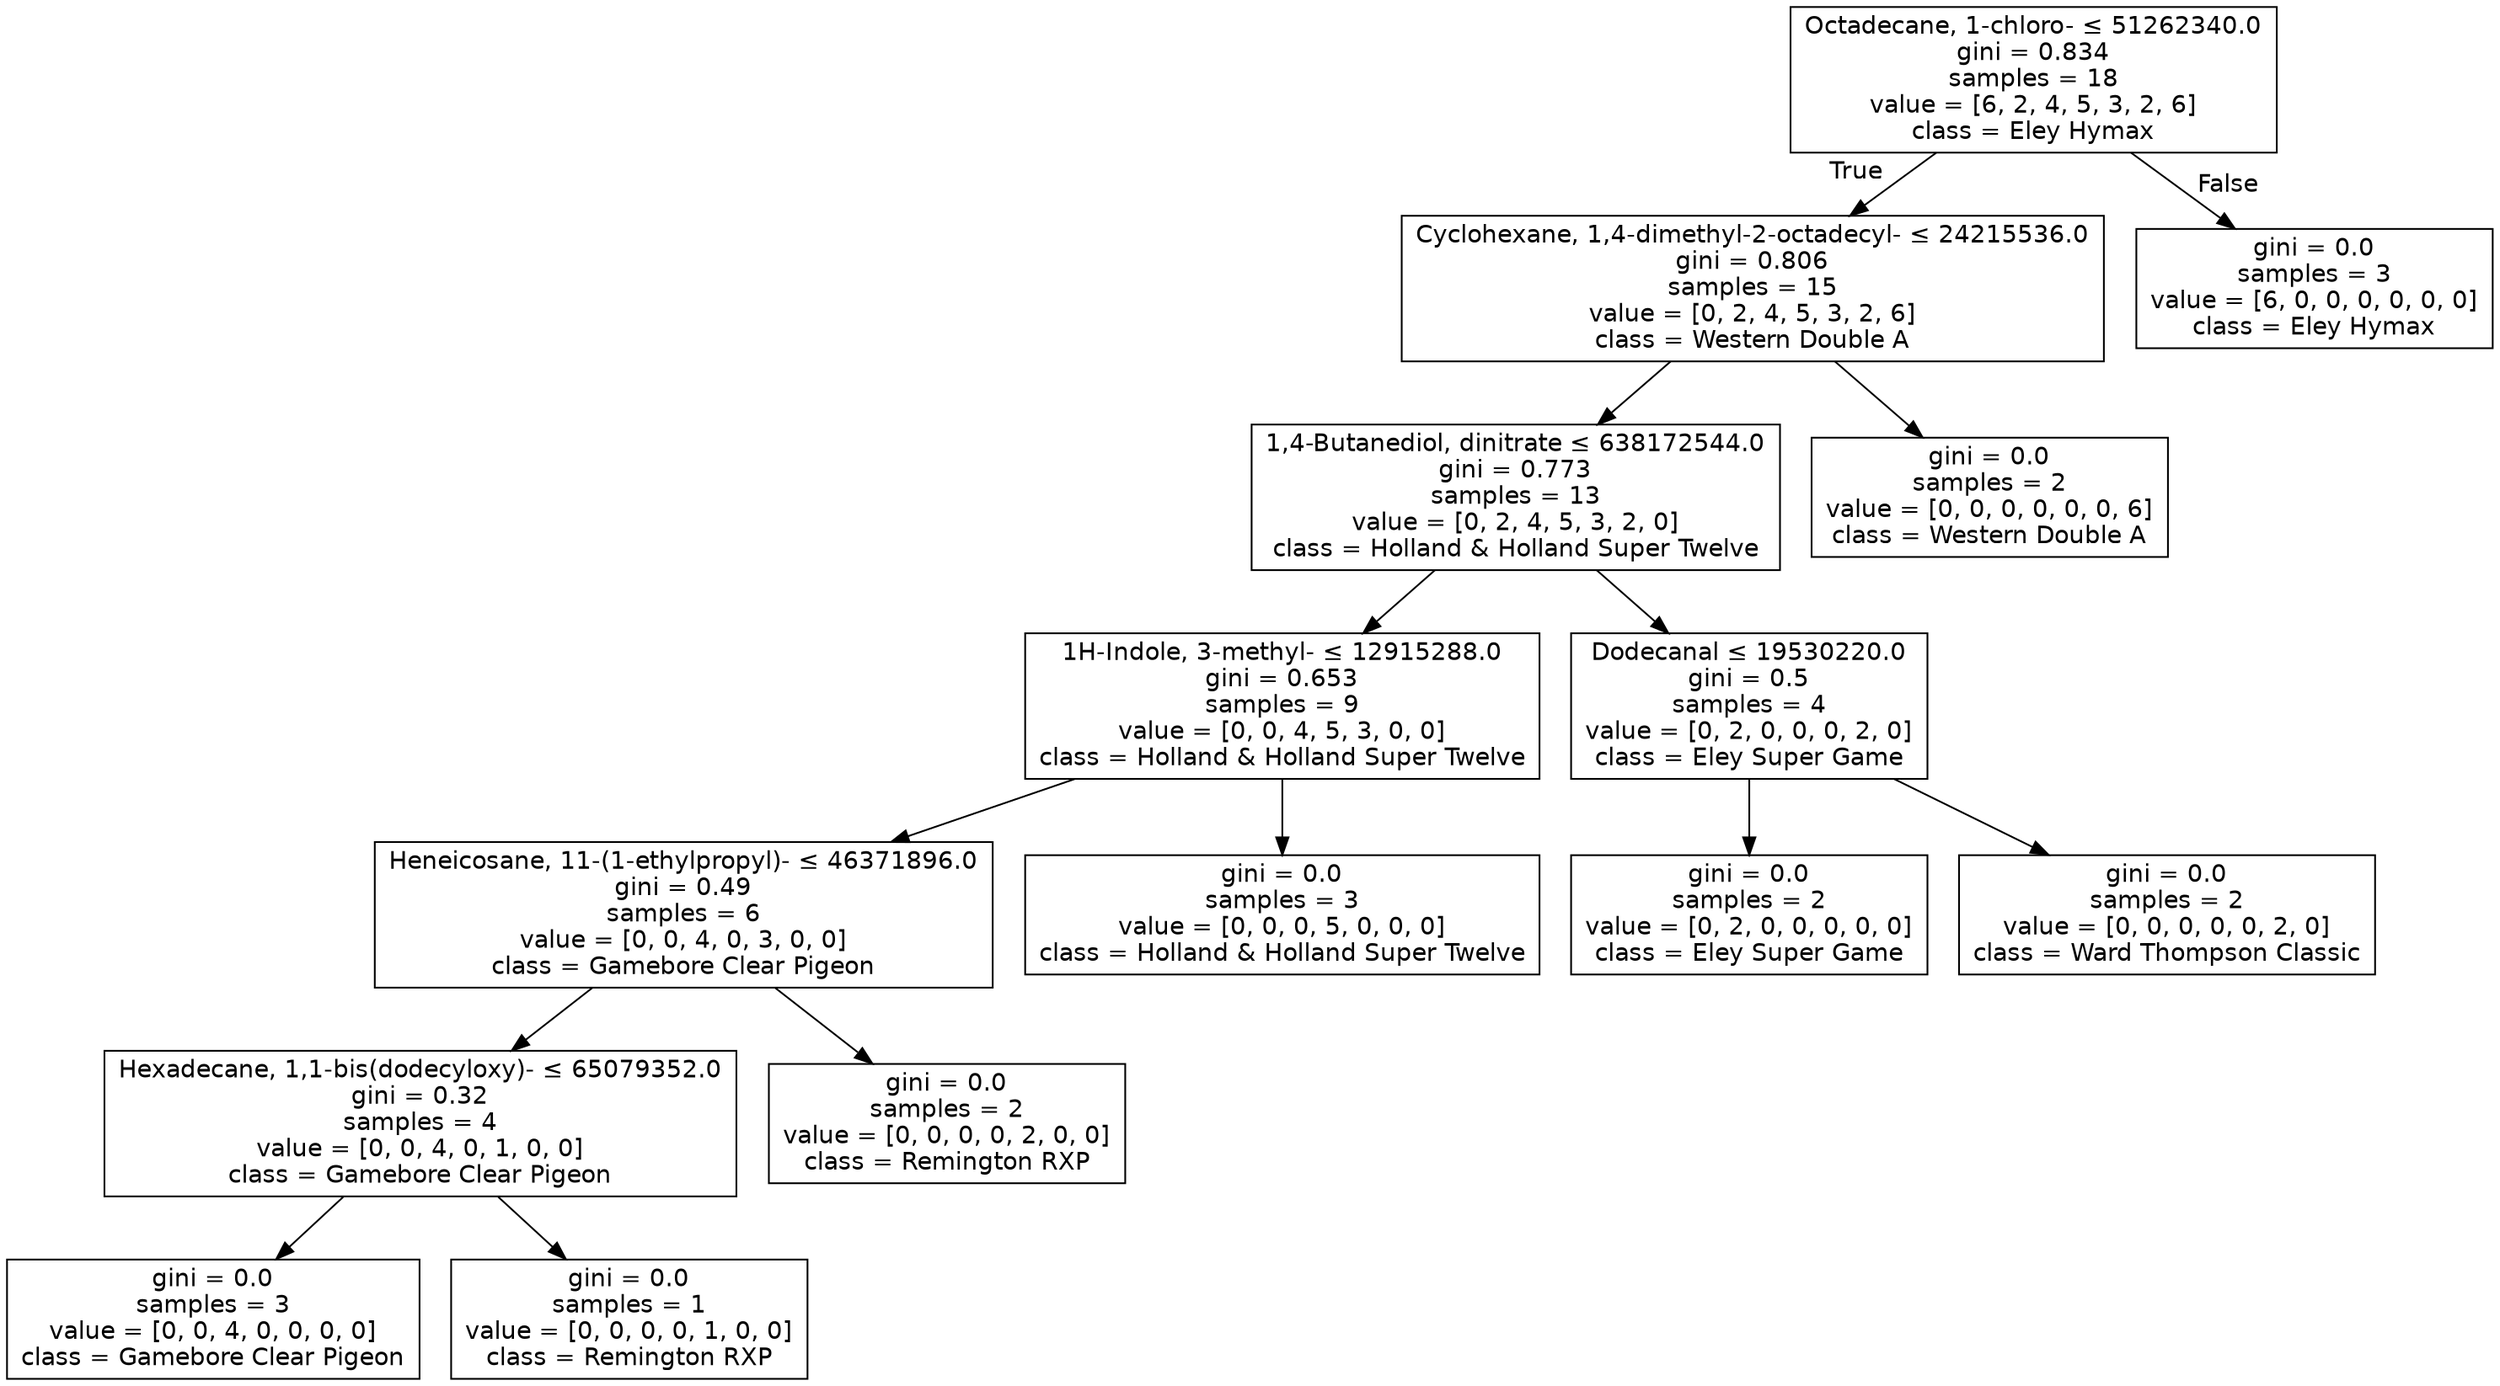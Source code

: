 digraph Tree {
node [shape=box, fontname="helvetica"] ;
edge [fontname="helvetica"] ;
0 [label=<Octadecane, 1-chloro- &le; 51262340.0<br/>gini = 0.834<br/>samples = 18<br/>value = [6, 2, 4, 5, 3, 2, 6]<br/>class = Eley Hymax>] ;
1 [label=<Cyclohexane, 1,4-dimethyl-2-octadecyl- &le; 24215536.0<br/>gini = 0.806<br/>samples = 15<br/>value = [0, 2, 4, 5, 3, 2, 6]<br/>class = Western Double A>] ;
0 -> 1 [labeldistance=2.5, labelangle=45, headlabel="True"] ;
2 [label=<1,4-Butanediol, dinitrate &le; 638172544.0<br/>gini = 0.773<br/>samples = 13<br/>value = [0, 2, 4, 5, 3, 2, 0]<br/>class = Holland &amp; Holland Super Twelve>] ;
1 -> 2 ;
3 [label=<1H-Indole, 3-methyl- &le; 12915288.0<br/>gini = 0.653<br/>samples = 9<br/>value = [0, 0, 4, 5, 3, 0, 0]<br/>class = Holland &amp; Holland Super Twelve>] ;
2 -> 3 ;
4 [label=<Heneicosane, 11-(1-ethylpropyl)- &le; 46371896.0<br/>gini = 0.49<br/>samples = 6<br/>value = [0, 0, 4, 0, 3, 0, 0]<br/>class = Gamebore Clear Pigeon>] ;
3 -> 4 ;
5 [label=<Hexadecane, 1,1-bis(dodecyloxy)- &le; 65079352.0<br/>gini = 0.32<br/>samples = 4<br/>value = [0, 0, 4, 0, 1, 0, 0]<br/>class = Gamebore Clear Pigeon>] ;
4 -> 5 ;
6 [label=<gini = 0.0<br/>samples = 3<br/>value = [0, 0, 4, 0, 0, 0, 0]<br/>class = Gamebore Clear Pigeon>] ;
5 -> 6 ;
7 [label=<gini = 0.0<br/>samples = 1<br/>value = [0, 0, 0, 0, 1, 0, 0]<br/>class = Remington RXP>] ;
5 -> 7 ;
8 [label=<gini = 0.0<br/>samples = 2<br/>value = [0, 0, 0, 0, 2, 0, 0]<br/>class = Remington RXP>] ;
4 -> 8 ;
9 [label=<gini = 0.0<br/>samples = 3<br/>value = [0, 0, 0, 5, 0, 0, 0]<br/>class = Holland &amp; Holland Super Twelve>] ;
3 -> 9 ;
10 [label=<Dodecanal &le; 19530220.0<br/>gini = 0.5<br/>samples = 4<br/>value = [0, 2, 0, 0, 0, 2, 0]<br/>class = Eley Super Game>] ;
2 -> 10 ;
11 [label=<gini = 0.0<br/>samples = 2<br/>value = [0, 2, 0, 0, 0, 0, 0]<br/>class = Eley Super Game>] ;
10 -> 11 ;
12 [label=<gini = 0.0<br/>samples = 2<br/>value = [0, 0, 0, 0, 0, 2, 0]<br/>class = Ward Thompson Classic>] ;
10 -> 12 ;
13 [label=<gini = 0.0<br/>samples = 2<br/>value = [0, 0, 0, 0, 0, 0, 6]<br/>class = Western Double A>] ;
1 -> 13 ;
14 [label=<gini = 0.0<br/>samples = 3<br/>value = [6, 0, 0, 0, 0, 0, 0]<br/>class = Eley Hymax>] ;
0 -> 14 [labeldistance=2.5, labelangle=-45, headlabel="False"] ;
}
